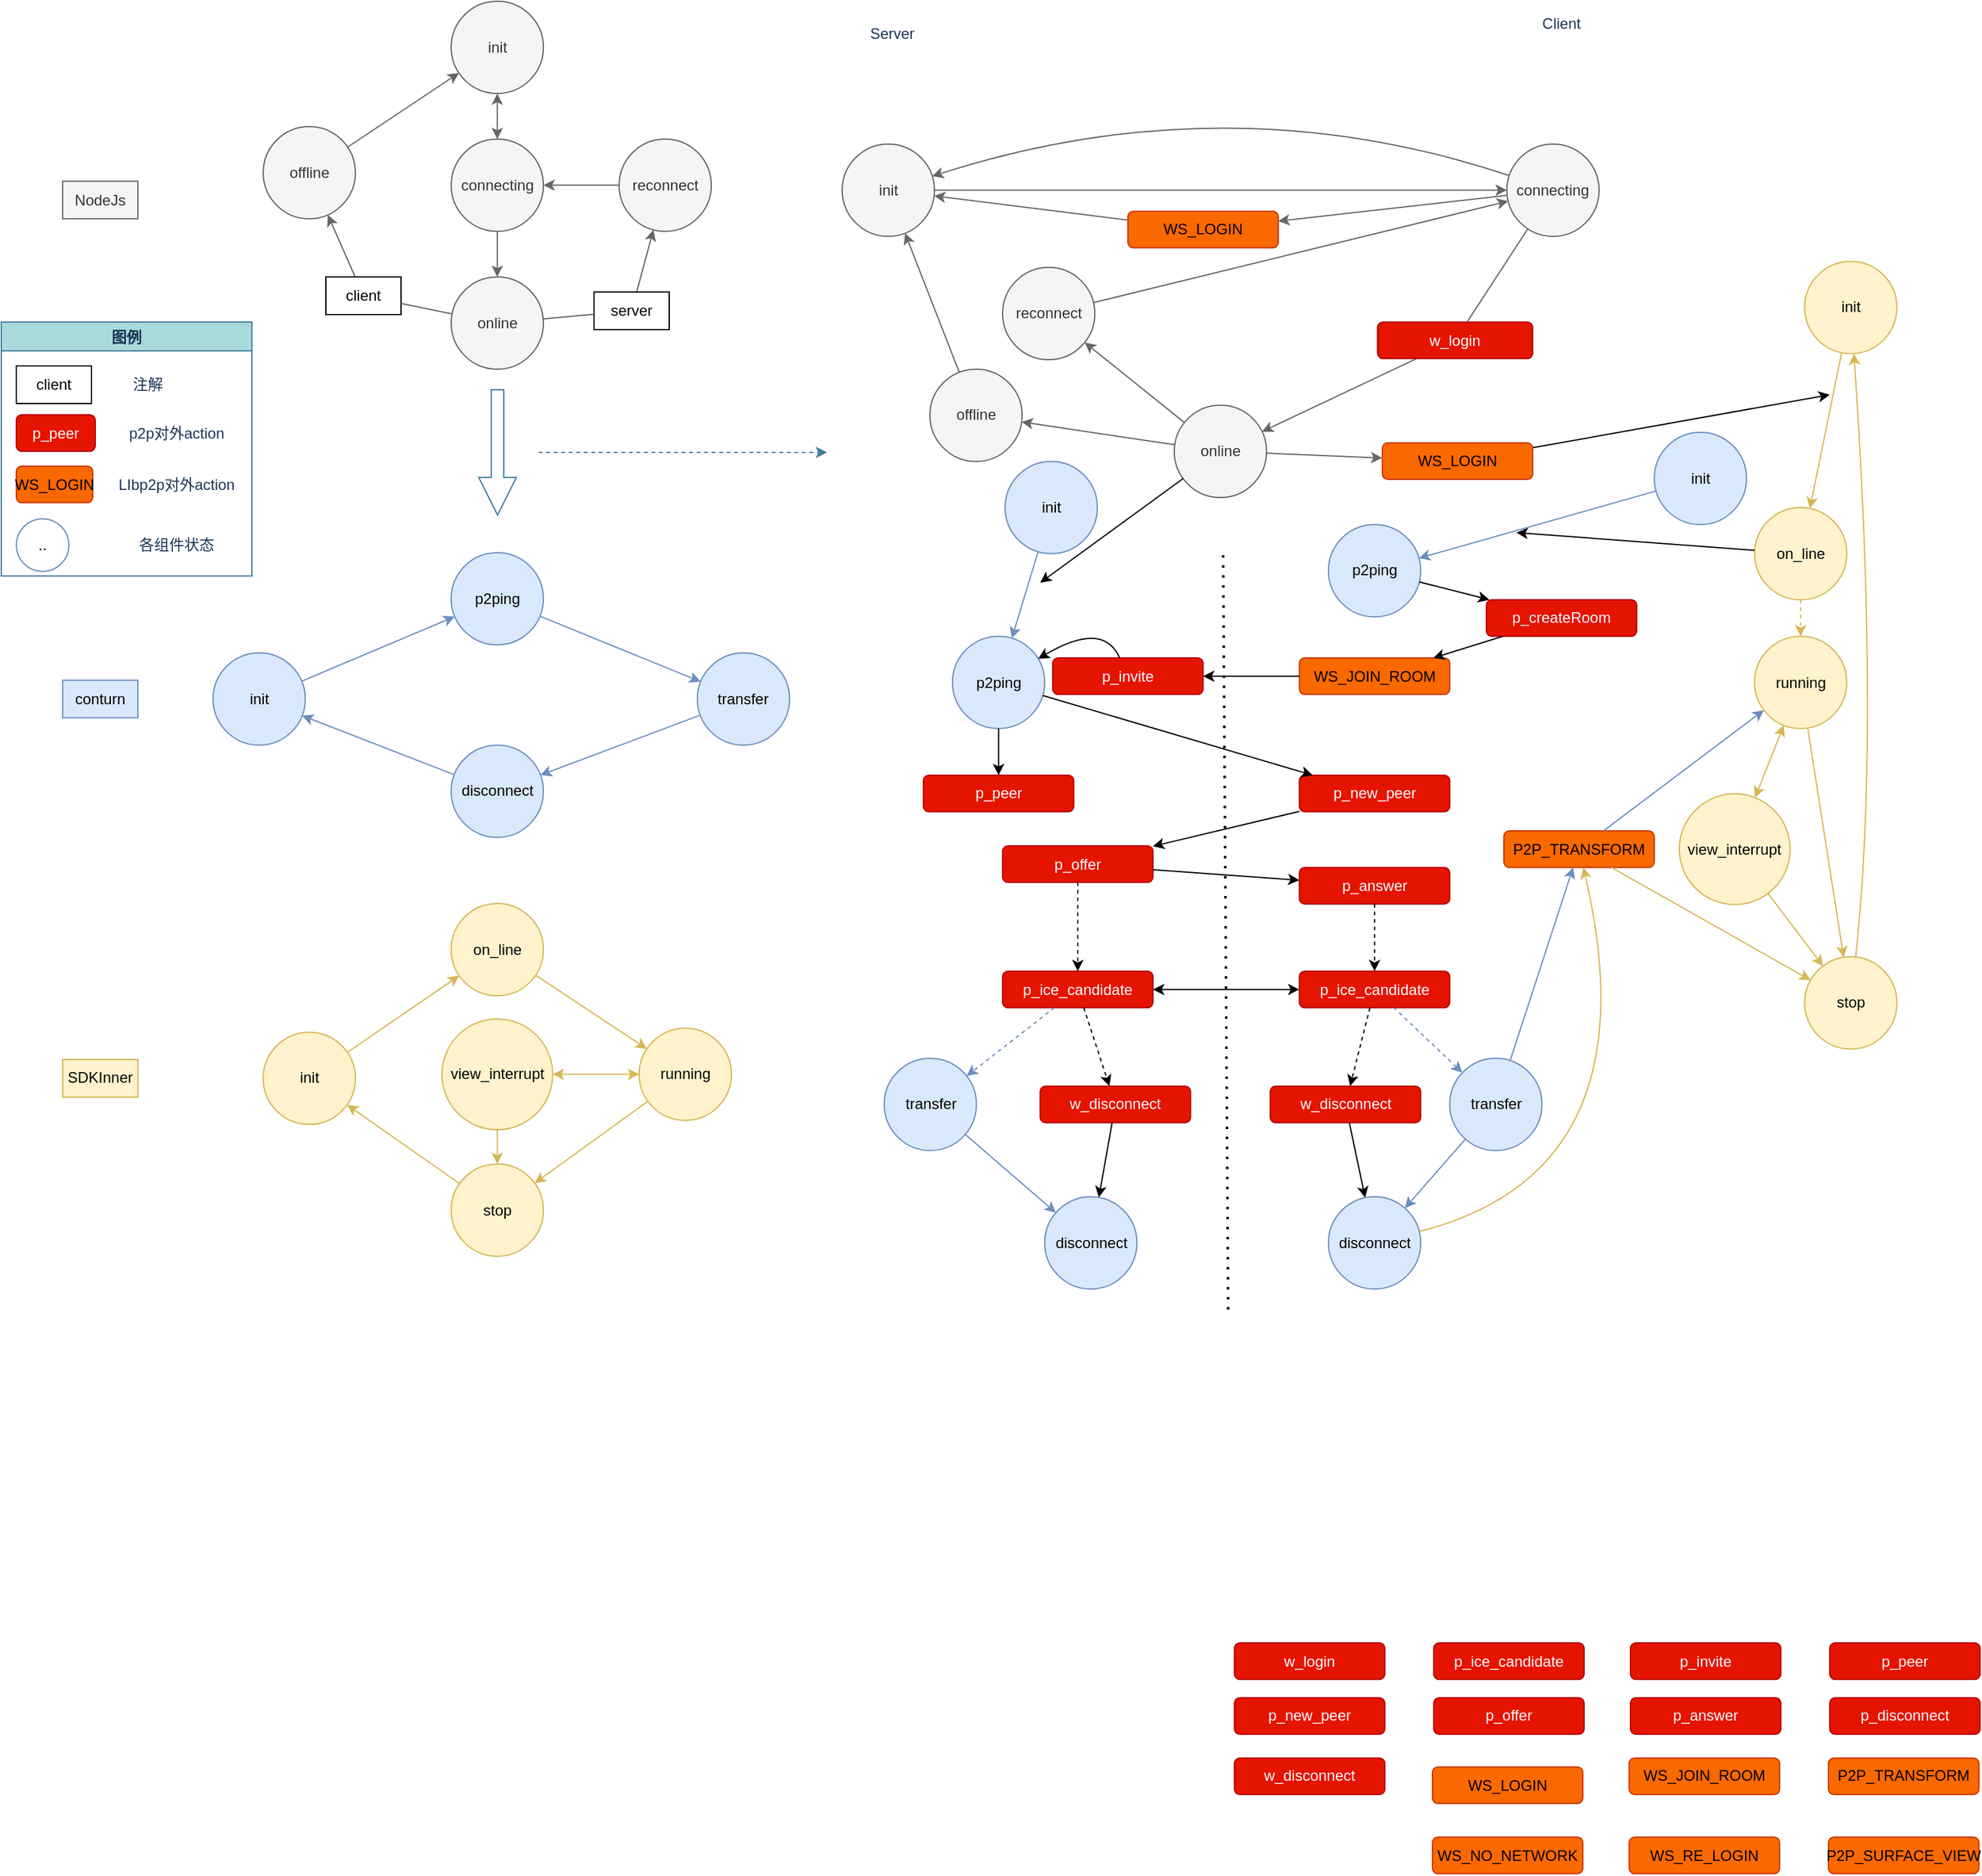 <mxfile version="15.6.1" type="github">
  <diagram id="WvI7xj2JxLElWfbSfk-D" name="第 1 页">
    <mxGraphModel dx="1837" dy="1490" grid="0" gridSize="10" guides="1" tooltips="1" connect="1" arrows="1" fold="1" page="0" pageScale="1" pageWidth="850" pageHeight="1100" background="#FFFFFF" math="1" shadow="0">
      <root>
        <mxCell id="0" />
        <mxCell id="1" parent="0" />
        <mxCell id="RrEIbxPZKFdUbsYzOAZt-2" value="init" style="ellipse;whiteSpace=wrap;html=1;aspect=fixed;fillColor=#dae8fc;strokeColor=#6c8ebf;" vertex="1" parent="1">
          <mxGeometry x="170" y="170" width="73.6" height="73.6" as="geometry" />
        </mxCell>
        <mxCell id="RrEIbxPZKFdUbsYzOAZt-3" value="p2ping" style="ellipse;whiteSpace=wrap;html=1;aspect=fixed;fillColor=#dae8fc;strokeColor=#6c8ebf;" vertex="1" parent="1">
          <mxGeometry x="360.0" y="90" width="73.6" height="73.6" as="geometry" />
        </mxCell>
        <mxCell id="RrEIbxPZKFdUbsYzOAZt-4" value="transfer" style="ellipse;whiteSpace=wrap;html=1;aspect=fixed;fillColor=#dae8fc;strokeColor=#6c8ebf;" vertex="1" parent="1">
          <mxGeometry x="556.4" y="170" width="73.6" height="73.6" as="geometry" />
        </mxCell>
        <mxCell id="RrEIbxPZKFdUbsYzOAZt-5" value="disconnect" style="ellipse;whiteSpace=wrap;html=1;aspect=fixed;fillColor=#dae8fc;strokeColor=#6c8ebf;" vertex="1" parent="1">
          <mxGeometry x="360" y="243.6" width="73.6" height="73.6" as="geometry" />
        </mxCell>
        <mxCell id="RrEIbxPZKFdUbsYzOAZt-15" value="" style="curved=1;endArrow=classic;html=1;rounded=0;strokeColor=#6c8ebf;fontColor=#1D3557;labelBackgroundColor=#F1FAEE;fillColor=#dae8fc;" edge="1" parent="1" source="RrEIbxPZKFdUbsYzOAZt-3" target="RrEIbxPZKFdUbsYzOAZt-4">
          <mxGeometry width="50" height="50" relative="1" as="geometry">
            <mxPoint x="453.2" y="346.8" as="sourcePoint" />
            <mxPoint x="603.2" y="253.6" as="targetPoint" />
            <Array as="points" />
          </mxGeometry>
        </mxCell>
        <mxCell id="RrEIbxPZKFdUbsYzOAZt-16" value="" style="curved=1;endArrow=classic;html=1;rounded=0;strokeColor=#6c8ebf;fontColor=#1D3557;labelBackgroundColor=#F1FAEE;fillColor=#dae8fc;" edge="1" parent="1" source="RrEIbxPZKFdUbsYzOAZt-2" target="RrEIbxPZKFdUbsYzOAZt-3">
          <mxGeometry width="50" height="50" relative="1" as="geometry">
            <mxPoint x="463.2" y="356.8" as="sourcePoint" />
            <mxPoint x="613.2" y="263.6" as="targetPoint" />
            <Array as="points" />
          </mxGeometry>
        </mxCell>
        <mxCell id="RrEIbxPZKFdUbsYzOAZt-17" value="" style="curved=1;endArrow=classic;html=1;rounded=0;strokeColor=#6c8ebf;fontColor=#1D3557;labelBackgroundColor=#F1FAEE;fillColor=#dae8fc;" edge="1" parent="1" source="RrEIbxPZKFdUbsYzOAZt-5" target="RrEIbxPZKFdUbsYzOAZt-2">
          <mxGeometry width="50" height="50" relative="1" as="geometry">
            <mxPoint x="473.2" y="366.8" as="sourcePoint" />
            <mxPoint x="623.2" y="273.6" as="targetPoint" />
            <Array as="points" />
          </mxGeometry>
        </mxCell>
        <mxCell id="RrEIbxPZKFdUbsYzOAZt-18" value="" style="curved=1;endArrow=classic;html=1;rounded=0;strokeColor=#6c8ebf;fontColor=#1D3557;labelBackgroundColor=#F1FAEE;fillColor=#dae8fc;" edge="1" parent="1" source="RrEIbxPZKFdUbsYzOAZt-4" target="RrEIbxPZKFdUbsYzOAZt-5">
          <mxGeometry width="50" height="50" relative="1" as="geometry">
            <mxPoint x="483.2" y="376.8" as="sourcePoint" />
            <mxPoint x="633.2" y="283.6" as="targetPoint" />
            <Array as="points" />
          </mxGeometry>
        </mxCell>
        <mxCell id="RrEIbxPZKFdUbsYzOAZt-19" value="conturn" style="text;html=1;strokeColor=#6c8ebf;fillColor=#dae8fc;align=center;verticalAlign=middle;whiteSpace=wrap;rounded=0;" vertex="1" parent="1">
          <mxGeometry x="50" y="191.8" width="60" height="30" as="geometry" />
        </mxCell>
        <mxCell id="RrEIbxPZKFdUbsYzOAZt-20" value="init" style="ellipse;whiteSpace=wrap;html=1;aspect=fixed;fillColor=#f5f5f5;strokeColor=#666666;fontColor=#333333;" vertex="1" parent="1">
          <mxGeometry x="360" y="-350" width="73.6" height="73.6" as="geometry" />
        </mxCell>
        <mxCell id="RrEIbxPZKFdUbsYzOAZt-21" value="connecting" style="ellipse;whiteSpace=wrap;html=1;aspect=fixed;fillColor=#f5f5f5;strokeColor=#666666;fontColor=#333333;" vertex="1" parent="1">
          <mxGeometry x="360.0" y="-240.0" width="73.6" height="73.6" as="geometry" />
        </mxCell>
        <mxCell id="RrEIbxPZKFdUbsYzOAZt-22" value="online" style="ellipse;whiteSpace=wrap;html=1;aspect=fixed;fillColor=#f5f5f5;strokeColor=#666666;fontColor=#333333;" vertex="1" parent="1">
          <mxGeometry x="360" y="-130" width="73.6" height="73.6" as="geometry" />
        </mxCell>
        <mxCell id="RrEIbxPZKFdUbsYzOAZt-23" value="offline" style="ellipse;whiteSpace=wrap;html=1;aspect=fixed;fillColor=#f5f5f5;strokeColor=#666666;fontColor=#333333;" vertex="1" parent="1">
          <mxGeometry x="210" y="-250.0" width="73.6" height="73.6" as="geometry" />
        </mxCell>
        <mxCell id="RrEIbxPZKFdUbsYzOAZt-24" value="" style="curved=1;endArrow=classic;html=1;rounded=0;strokeColor=#666666;fontColor=#1D3557;labelBackgroundColor=#F1FAEE;fillColor=#f5f5f5;" edge="1" parent="1" source="RrEIbxPZKFdUbsYzOAZt-21" target="RrEIbxPZKFdUbsYzOAZt-22">
          <mxGeometry width="50" height="50" relative="1" as="geometry">
            <mxPoint x="443.2" y="-13.2" as="sourcePoint" />
            <mxPoint x="593.2" y="-106.4" as="targetPoint" />
            <Array as="points" />
          </mxGeometry>
        </mxCell>
        <mxCell id="RrEIbxPZKFdUbsYzOAZt-25" value="" style="curved=1;endArrow=classic;html=1;rounded=0;strokeColor=#666666;fontColor=#1D3557;labelBackgroundColor=#F1FAEE;fillColor=#f5f5f5;startArrow=classic;startFill=1;" edge="1" parent="1" source="RrEIbxPZKFdUbsYzOAZt-20" target="RrEIbxPZKFdUbsYzOAZt-21">
          <mxGeometry width="50" height="50" relative="1" as="geometry">
            <mxPoint x="453.2" y="-3.2" as="sourcePoint" />
            <mxPoint x="603.2" y="-96.4" as="targetPoint" />
            <Array as="points" />
          </mxGeometry>
        </mxCell>
        <mxCell id="RrEIbxPZKFdUbsYzOAZt-26" value="" style="curved=1;endArrow=classic;html=1;rounded=0;strokeColor=#666666;fontColor=#1D3557;labelBackgroundColor=#F1FAEE;fillColor=#f5f5f5;" edge="1" parent="1" source="RrEIbxPZKFdUbsYzOAZt-23" target="RrEIbxPZKFdUbsYzOAZt-20">
          <mxGeometry width="50" height="50" relative="1" as="geometry">
            <mxPoint x="463.2" y="6.8" as="sourcePoint" />
            <mxPoint x="613.2" y="-86.4" as="targetPoint" />
            <Array as="points" />
          </mxGeometry>
        </mxCell>
        <mxCell id="RrEIbxPZKFdUbsYzOAZt-27" value="" style="curved=1;endArrow=classic;html=1;rounded=0;startArrow=none;strokeColor=#666666;fontColor=#1D3557;labelBackgroundColor=#F1FAEE;fillColor=#f5f5f5;" edge="1" parent="1" source="RrEIbxPZKFdUbsYzOAZt-38" target="RrEIbxPZKFdUbsYzOAZt-23">
          <mxGeometry width="50" height="50" relative="1" as="geometry">
            <mxPoint x="473.2" y="16.8" as="sourcePoint" />
            <mxPoint x="623.2" y="-76.4" as="targetPoint" />
            <Array as="points" />
          </mxGeometry>
        </mxCell>
        <mxCell id="RrEIbxPZKFdUbsYzOAZt-28" value="NodeJs" style="text;html=1;strokeColor=#666666;fillColor=#f5f5f5;align=center;verticalAlign=middle;whiteSpace=wrap;rounded=0;fontColor=#333333;" vertex="1" parent="1">
          <mxGeometry x="50" y="-206.4" width="60" height="30" as="geometry" />
        </mxCell>
        <mxCell id="RrEIbxPZKFdUbsYzOAZt-30" value="reconnect" style="ellipse;whiteSpace=wrap;html=1;aspect=fixed;fillColor=#f5f5f5;strokeColor=#666666;fontColor=#333333;" vertex="1" parent="1">
          <mxGeometry x="494.0" y="-240" width="73.6" height="73.6" as="geometry" />
        </mxCell>
        <mxCell id="RrEIbxPZKFdUbsYzOAZt-31" value="" style="curved=1;endArrow=classic;html=1;rounded=0;startArrow=none;strokeColor=#666666;fontColor=#1D3557;labelBackgroundColor=#F1FAEE;fillColor=#f5f5f5;" edge="1" parent="1" target="RrEIbxPZKFdUbsYzOAZt-30" source="RrEIbxPZKFdUbsYzOAZt-36">
          <mxGeometry width="50" height="50" relative="1" as="geometry">
            <mxPoint x="540.002" y="-352.797" as="sourcePoint" />
            <mxPoint x="702.95" y="-240.43" as="targetPoint" />
            <Array as="points" />
          </mxGeometry>
        </mxCell>
        <mxCell id="RrEIbxPZKFdUbsYzOAZt-32" value="" style="curved=1;endArrow=classic;html=1;rounded=0;strokeColor=#666666;fontColor=#1D3557;labelBackgroundColor=#F1FAEE;fillColor=#f5f5f5;" edge="1" parent="1" source="RrEIbxPZKFdUbsYzOAZt-30" target="RrEIbxPZKFdUbsYzOAZt-21">
          <mxGeometry width="50" height="50" relative="1" as="geometry">
            <mxPoint x="582.95" y="-117.23" as="sourcePoint" />
            <mxPoint x="540.407" y="-227.072" as="targetPoint" />
            <Array as="points" />
          </mxGeometry>
        </mxCell>
        <mxCell id="RrEIbxPZKFdUbsYzOAZt-36" value="server" style="text;html=1;align=center;verticalAlign=middle;whiteSpace=wrap;rounded=0;strokeColor=default;" vertex="1" parent="1">
          <mxGeometry x="474" y="-118" width="60" height="30" as="geometry" />
        </mxCell>
        <mxCell id="RrEIbxPZKFdUbsYzOAZt-37" value="" style="curved=1;endArrow=none;html=1;rounded=0;strokeColor=#666666;fontColor=#1D3557;labelBackgroundColor=#F1FAEE;fillColor=#f5f5f5;" edge="1" parent="1" source="RrEIbxPZKFdUbsYzOAZt-22" target="RrEIbxPZKFdUbsYzOAZt-36">
          <mxGeometry width="50" height="50" relative="1" as="geometry">
            <mxPoint x="573.894" y="-188.804" as="sourcePoint" />
            <mxPoint x="555.867" y="-257.535" as="targetPoint" />
            <Array as="points" />
          </mxGeometry>
        </mxCell>
        <mxCell id="RrEIbxPZKFdUbsYzOAZt-38" value="client" style="text;html=1;align=center;verticalAlign=middle;whiteSpace=wrap;rounded=0;strokeColor=default;" vertex="1" parent="1">
          <mxGeometry x="260" y="-130" width="60" height="30" as="geometry" />
        </mxCell>
        <mxCell id="RrEIbxPZKFdUbsYzOAZt-39" value="" style="curved=1;endArrow=none;html=1;rounded=0;strokeColor=#666666;fontColor=#1D3557;labelBackgroundColor=#F1FAEE;fillColor=#f5f5f5;" edge="1" parent="1" source="RrEIbxPZKFdUbsYzOAZt-22" target="RrEIbxPZKFdUbsYzOAZt-38">
          <mxGeometry width="50" height="50" relative="1" as="geometry">
            <mxPoint x="548.977" y="-139.67" as="sourcePoint" />
            <mxPoint x="430.657" y="-93.042" as="targetPoint" />
            <Array as="points" />
          </mxGeometry>
        </mxCell>
        <mxCell id="RrEIbxPZKFdUbsYzOAZt-41" value="" style="shape=arrow;endArrow=classic;html=1;rounded=0;strokeColor=#457B9D;fontColor=#1D3557;labelBackgroundColor=#F1FAEE;" edge="1" parent="1">
          <mxGeometry width="50" height="50" relative="1" as="geometry">
            <mxPoint x="397" y="-40" as="sourcePoint" />
            <mxPoint x="397" y="60" as="targetPoint" />
          </mxGeometry>
        </mxCell>
        <mxCell id="RrEIbxPZKFdUbsYzOAZt-44" value="" style="curved=1;endArrow=classic;html=1;rounded=0;dashed=1;strokeColor=#457B9D;fontColor=#1D3557;labelBackgroundColor=#F1FAEE;" edge="1" parent="1">
          <mxGeometry width="50" height="50" relative="1" as="geometry">
            <mxPoint x="430" y="10" as="sourcePoint" />
            <mxPoint x="660" y="10" as="targetPoint" />
          </mxGeometry>
        </mxCell>
        <mxCell id="RrEIbxPZKFdUbsYzOAZt-75" value="Server" style="text;html=1;strokeColor=none;fillColor=none;align=center;verticalAlign=middle;whiteSpace=wrap;rounded=0;sketch=0;fontColor=#1D3557;" vertex="1" parent="1">
          <mxGeometry x="682" y="-339" width="60" height="30" as="geometry" />
        </mxCell>
        <mxCell id="RrEIbxPZKFdUbsYzOAZt-76" value="Client" style="text;html=1;strokeColor=none;fillColor=none;align=center;verticalAlign=middle;whiteSpace=wrap;rounded=0;sketch=0;fontColor=#1D3557;" vertex="1" parent="1">
          <mxGeometry x="1216" y="-347" width="60" height="30" as="geometry" />
        </mxCell>
        <mxCell id="RrEIbxPZKFdUbsYzOAZt-55" value="w_login" style="rounded=1;whiteSpace=wrap;html=1;sketch=0;strokeColor=#B20000;fillColor=#e51400;fontColor=#ffffff;" vertex="1" parent="1">
          <mxGeometry x="985" y="960" width="120" height="29.157" as="geometry" />
        </mxCell>
        <mxCell id="RrEIbxPZKFdUbsYzOAZt-56" value="p_ice_candidate" style="rounded=1;whiteSpace=wrap;html=1;sketch=0;strokeColor=#B20000;fillColor=#e51400;fontColor=#ffffff;" vertex="1" parent="1">
          <mxGeometry x="1144" y="960" width="120" height="29.157" as="geometry" />
        </mxCell>
        <mxCell id="RrEIbxPZKFdUbsYzOAZt-57" value="p_new_peer" style="rounded=1;whiteSpace=wrap;html=1;sketch=0;strokeColor=#B20000;fillColor=#e51400;fontColor=#ffffff;" vertex="1" parent="1">
          <mxGeometry x="985" y="1003.735" width="120" height="29.157" as="geometry" />
        </mxCell>
        <mxCell id="RrEIbxPZKFdUbsYzOAZt-58" value="p_offer" style="rounded=1;whiteSpace=wrap;html=1;sketch=0;strokeColor=#B20000;fillColor=#e51400;fontColor=#ffffff;" vertex="1" parent="1">
          <mxGeometry x="1144" y="1003.735" width="120" height="29.157" as="geometry" />
        </mxCell>
        <mxCell id="RrEIbxPZKFdUbsYzOAZt-59" value="p_invite" style="rounded=1;whiteSpace=wrap;html=1;sketch=0;strokeColor=#B20000;fillColor=#e51400;fontColor=#ffffff;" vertex="1" parent="1">
          <mxGeometry x="1301" y="960" width="120" height="29.157" as="geometry" />
        </mxCell>
        <mxCell id="RrEIbxPZKFdUbsYzOAZt-60" value="p_peer" style="rounded=1;whiteSpace=wrap;html=1;sketch=0;strokeColor=#B20000;fillColor=#e51400;fontColor=#ffffff;" vertex="1" parent="1">
          <mxGeometry x="1460" y="960" width="120" height="29.157" as="geometry" />
        </mxCell>
        <mxCell id="RrEIbxPZKFdUbsYzOAZt-61" value="p_answer" style="rounded=1;whiteSpace=wrap;html=1;sketch=0;strokeColor=#B20000;fillColor=#e51400;fontColor=#ffffff;" vertex="1" parent="1">
          <mxGeometry x="1301" y="1003.735" width="120" height="29.157" as="geometry" />
        </mxCell>
        <mxCell id="RrEIbxPZKFdUbsYzOAZt-62" value="p_disconnect" style="rounded=1;whiteSpace=wrap;html=1;sketch=0;strokeColor=#B20000;fillColor=#e51400;fontColor=#ffffff;" vertex="1" parent="1">
          <mxGeometry x="1460" y="1003.735" width="120" height="29.157" as="geometry" />
        </mxCell>
        <mxCell id="RrEIbxPZKFdUbsYzOAZt-63" value="w_disconnect" style="rounded=1;whiteSpace=wrap;html=1;sketch=0;strokeColor=#B20000;fillColor=#e51400;fontColor=#ffffff;" vertex="1" parent="1">
          <mxGeometry x="985" y="1051.843" width="120" height="29.157" as="geometry" />
        </mxCell>
        <mxCell id="RrEIbxPZKFdUbsYzOAZt-95" value="init" style="ellipse;whiteSpace=wrap;html=1;aspect=fixed;fillColor=#f5f5f5;strokeColor=#666666;fontColor=#333333;" vertex="1" parent="1">
          <mxGeometry x="672" y="-236" width="73.6" height="73.6" as="geometry" />
        </mxCell>
        <mxCell id="RrEIbxPZKFdUbsYzOAZt-98" value="connecting" style="ellipse;whiteSpace=wrap;html=1;aspect=fixed;fillColor=#f5f5f5;strokeColor=#666666;fontColor=#333333;" vertex="1" parent="1">
          <mxGeometry x="1202.4" y="-236.0" width="73.6" height="73.6" as="geometry" />
        </mxCell>
        <mxCell id="RrEIbxPZKFdUbsYzOAZt-99" value="" style="curved=1;endArrow=classic;html=1;rounded=0;strokeColor=#666666;fontColor=#1D3557;labelBackgroundColor=#F1FAEE;fillColor=#f5f5f5;" edge="1" parent="1" target="RrEIbxPZKFdUbsYzOAZt-98" source="RrEIbxPZKFdUbsYzOAZt-95">
          <mxGeometry width="50" height="50" relative="1" as="geometry">
            <mxPoint x="894.19" y="-269.0" as="sourcePoint" />
            <mxPoint x="1100.59" y="-89.0" as="targetPoint" />
            <Array as="points" />
          </mxGeometry>
        </mxCell>
        <mxCell id="RrEIbxPZKFdUbsYzOAZt-100" value="" style="curved=1;endArrow=classic;html=1;rounded=0;strokeColor=#666666;fontColor=#1D3557;labelBackgroundColor=#F1FAEE;fillColor=#f5f5f5;" edge="1" parent="1" source="RrEIbxPZKFdUbsYzOAZt-98" target="RrEIbxPZKFdUbsYzOAZt-95">
          <mxGeometry width="50" height="50" relative="1" as="geometry">
            <mxPoint x="755.598" y="-188.787" as="sourcePoint" />
            <mxPoint x="785" y="-281" as="targetPoint" />
            <Array as="points">
              <mxPoint x="980" y="-286" />
            </Array>
          </mxGeometry>
        </mxCell>
        <mxCell id="RrEIbxPZKFdUbsYzOAZt-111" value="WS_JOIN_ROOM" style="rounded=1;whiteSpace=wrap;html=1;sketch=0;strokeColor=#C73500;fillColor=#fa6800;fontColor=#000000;" vertex="1" parent="1">
          <mxGeometry x="1300" y="1051.845" width="120" height="29.157" as="geometry" />
        </mxCell>
        <mxCell id="RrEIbxPZKFdUbsYzOAZt-112" value="P2P_TRANSFORM" style="rounded=1;whiteSpace=wrap;html=1;sketch=0;strokeColor=#C73500;fillColor=#fa6800;fontColor=#000000;" vertex="1" parent="1">
          <mxGeometry x="1459" y="1051.845" width="120" height="29.157" as="geometry" />
        </mxCell>
        <mxCell id="RrEIbxPZKFdUbsYzOAZt-113" value="WS_NO_NETWORK" style="rounded=1;whiteSpace=wrap;html=1;sketch=0;strokeColor=#C73500;fillColor=#fa6800;fontColor=#000000;" vertex="1" parent="1">
          <mxGeometry x="1143" y="1115.005" width="120" height="29.157" as="geometry" />
        </mxCell>
        <mxCell id="RrEIbxPZKFdUbsYzOAZt-114" value="WS_RE_LOGIN" style="rounded=1;whiteSpace=wrap;html=1;sketch=0;strokeColor=#C73500;fillColor=#fa6800;fontColor=#000000;" vertex="1" parent="1">
          <mxGeometry x="1300" y="1115.005" width="120" height="29.157" as="geometry" />
        </mxCell>
        <mxCell id="RrEIbxPZKFdUbsYzOAZt-115" value="P2P_SURFACE_VIEW" style="rounded=1;whiteSpace=wrap;html=1;sketch=0;strokeColor=#C73500;fillColor=#fa6800;fontColor=#000000;" vertex="1" parent="1">
          <mxGeometry x="1459" y="1115.005" width="120" height="29.157" as="geometry" />
        </mxCell>
        <mxCell id="RrEIbxPZKFdUbsYzOAZt-116" value="WS_LOGIN" style="rounded=1;whiteSpace=wrap;html=1;sketch=0;strokeColor=#C73500;fillColor=#fa6800;fontColor=#000000;" vertex="1" parent="1">
          <mxGeometry x="1143" y="1059.005" width="120" height="29.157" as="geometry" />
        </mxCell>
        <mxCell id="RrEIbxPZKFdUbsYzOAZt-103" value="online" style="ellipse;whiteSpace=wrap;html=1;aspect=fixed;fillColor=#f5f5f5;strokeColor=#666666;fontColor=#333333;" vertex="1" parent="1">
          <mxGeometry x="937" y="-27.6" width="73.6" height="73.6" as="geometry" />
        </mxCell>
        <mxCell id="RrEIbxPZKFdUbsYzOAZt-122" value="" style="endArrow=none;dashed=1;html=1;dashPattern=1 3;strokeWidth=2;rounded=1;sketch=0;fontColor=#1D3557;fillColor=#A8DADC;curved=0;" edge="1" parent="1">
          <mxGeometry width="50" height="50" relative="1" as="geometry">
            <mxPoint x="980" y="694" as="sourcePoint" />
            <mxPoint x="976" y="91" as="targetPoint" />
          </mxGeometry>
        </mxCell>
        <mxCell id="RrEIbxPZKFdUbsYzOAZt-132" value="SDKInner" style="text;html=1;strokeColor=#d6b656;fillColor=#fff2cc;align=center;verticalAlign=middle;whiteSpace=wrap;rounded=0;" vertex="1" parent="1">
          <mxGeometry x="50" y="494.49" width="60" height="30" as="geometry" />
        </mxCell>
        <mxCell id="RrEIbxPZKFdUbsYzOAZt-124" value="init" style="ellipse;whiteSpace=wrap;html=1;aspect=fixed;fillColor=#fff2cc;strokeColor=#d6b656;" vertex="1" parent="1">
          <mxGeometry x="210" y="472.69" width="73.6" height="73.6" as="geometry" />
        </mxCell>
        <mxCell id="RrEIbxPZKFdUbsYzOAZt-125" value="on_line" style="ellipse;whiteSpace=wrap;html=1;aspect=fixed;fillColor=#fff2cc;strokeColor=#d6b656;" vertex="1" parent="1">
          <mxGeometry x="360.0" y="370" width="73.6" height="73.6" as="geometry" />
        </mxCell>
        <mxCell id="RrEIbxPZKFdUbsYzOAZt-126" value="running" style="ellipse;whiteSpace=wrap;html=1;aspect=fixed;fillColor=#fff2cc;strokeColor=#d6b656;" vertex="1" parent="1">
          <mxGeometry x="510" y="469.49" width="73.6" height="73.6" as="geometry" />
        </mxCell>
        <mxCell id="RrEIbxPZKFdUbsYzOAZt-127" value="stop" style="ellipse;whiteSpace=wrap;html=1;aspect=fixed;fillColor=#fff2cc;strokeColor=#d6b656;" vertex="1" parent="1">
          <mxGeometry x="360" y="577.87" width="73.6" height="73.6" as="geometry" />
        </mxCell>
        <mxCell id="RrEIbxPZKFdUbsYzOAZt-128" value="" style="curved=1;endArrow=classic;html=1;rounded=0;strokeColor=#d6b656;fontColor=#1D3557;labelBackgroundColor=#F1FAEE;fillColor=#fff2cc;" edge="1" parent="1" source="RrEIbxPZKFdUbsYzOAZt-125" target="RrEIbxPZKFdUbsYzOAZt-126">
          <mxGeometry x="170" y="370" width="50" height="50" as="geometry">
            <mxPoint x="453.2" y="649.49" as="sourcePoint" />
            <mxPoint x="603.2" y="556.29" as="targetPoint" />
            <Array as="points" />
          </mxGeometry>
        </mxCell>
        <mxCell id="RrEIbxPZKFdUbsYzOAZt-129" value="" style="curved=1;endArrow=classic;html=1;rounded=0;strokeColor=#d6b656;fontColor=#1D3557;labelBackgroundColor=#F1FAEE;fillColor=#fff2cc;" edge="1" parent="1" source="RrEIbxPZKFdUbsYzOAZt-124" target="RrEIbxPZKFdUbsYzOAZt-125">
          <mxGeometry x="170" y="370" width="50" height="50" as="geometry">
            <mxPoint x="463.2" y="659.49" as="sourcePoint" />
            <mxPoint x="613.2" y="566.29" as="targetPoint" />
            <Array as="points" />
          </mxGeometry>
        </mxCell>
        <mxCell id="RrEIbxPZKFdUbsYzOAZt-130" value="" style="curved=1;endArrow=classic;html=1;rounded=0;strokeColor=#d6b656;fontColor=#1D3557;labelBackgroundColor=#F1FAEE;fillColor=#fff2cc;" edge="1" parent="1" source="RrEIbxPZKFdUbsYzOAZt-127" target="RrEIbxPZKFdUbsYzOAZt-124">
          <mxGeometry x="170" y="370" width="50" height="50" as="geometry">
            <mxPoint x="473.2" y="669.49" as="sourcePoint" />
            <mxPoint x="623.2" y="576.29" as="targetPoint" />
            <Array as="points" />
          </mxGeometry>
        </mxCell>
        <mxCell id="RrEIbxPZKFdUbsYzOAZt-131" value="" style="curved=1;endArrow=classic;html=1;rounded=0;strokeColor=#d6b656;fontColor=#1D3557;labelBackgroundColor=#F1FAEE;fillColor=#fff2cc;" edge="1" parent="1" source="RrEIbxPZKFdUbsYzOAZt-126" target="RrEIbxPZKFdUbsYzOAZt-127">
          <mxGeometry x="170" y="370" width="50" height="50" as="geometry">
            <mxPoint x="483.2" y="679.49" as="sourcePoint" />
            <mxPoint x="633.2" y="586.29" as="targetPoint" />
            <Array as="points" />
          </mxGeometry>
        </mxCell>
        <mxCell id="RrEIbxPZKFdUbsYzOAZt-133" value="view_interrupt" style="ellipse;whiteSpace=wrap;html=1;aspect=fixed;fillColor=#fff2cc;strokeColor=#d6b656;" vertex="1" parent="1">
          <mxGeometry x="352.61" y="462.1" width="88.38" height="88.38" as="geometry" />
        </mxCell>
        <mxCell id="RrEIbxPZKFdUbsYzOAZt-134" value="" style="curved=1;endArrow=classic;html=1;rounded=0;strokeColor=#d6b656;fontColor=#1D3557;labelBackgroundColor=#F1FAEE;fillColor=#fff2cc;" edge="1" parent="1" source="RrEIbxPZKFdUbsYzOAZt-133" target="RrEIbxPZKFdUbsYzOAZt-127">
          <mxGeometry x="170" y="370" width="50" height="50" as="geometry">
            <mxPoint x="474.4" y="578.39" as="sourcePoint" />
            <mxPoint x="234.416" y="444.011" as="targetPoint" />
            <Array as="points" />
          </mxGeometry>
        </mxCell>
        <mxCell id="RrEIbxPZKFdUbsYzOAZt-135" value="" style="curved=1;endArrow=classic;html=1;rounded=0;strokeColor=#d6b656;fontColor=#1D3557;labelBackgroundColor=#F1FAEE;fillColor=#fff2cc;startArrow=classic;startFill=1;" edge="1" parent="1" target="RrEIbxPZKFdUbsYzOAZt-133" source="RrEIbxPZKFdUbsYzOAZt-126">
          <mxGeometry x="170" y="370" width="50" height="50" as="geometry">
            <mxPoint x="567.596" y="443.604" as="sourcePoint" />
            <mxPoint x="634.4" y="495.19" as="targetPoint" />
            <Array as="points" />
          </mxGeometry>
        </mxCell>
        <mxCell id="RrEIbxPZKFdUbsYzOAZt-137" value="WS_LOGIN" style="rounded=1;whiteSpace=wrap;html=1;sketch=0;strokeColor=#C73500;fillColor=#fa6800;fontColor=#000000;" vertex="1" parent="1">
          <mxGeometry x="900" y="-182.395" width="120" height="29.157" as="geometry" />
        </mxCell>
        <mxCell id="RrEIbxPZKFdUbsYzOAZt-140" value="" style="curved=1;endArrow=classic;html=1;rounded=0;strokeColor=#666666;fontColor=#1D3557;labelBackgroundColor=#F1FAEE;fillColor=#f5f5f5;startArrow=none;" edge="1" parent="1" source="RrEIbxPZKFdUbsYzOAZt-80" target="RrEIbxPZKFdUbsYzOAZt-103">
          <mxGeometry width="50" height="50" relative="1" as="geometry">
            <mxPoint x="762.6" y="-140.8" as="sourcePoint" />
            <mxPoint x="1219.4" y="-140.8" as="targetPoint" />
            <Array as="points" />
          </mxGeometry>
        </mxCell>
        <mxCell id="RrEIbxPZKFdUbsYzOAZt-80" value="w_login" style="rounded=1;whiteSpace=wrap;html=1;sketch=0;strokeColor=#B20000;fillColor=#e51400;fontColor=#ffffff;" vertex="1" parent="1">
          <mxGeometry x="1099.2" y="-94" width="123.8" height="29.16" as="geometry" />
        </mxCell>
        <mxCell id="RrEIbxPZKFdUbsYzOAZt-141" value="" style="curved=1;endArrow=none;html=1;rounded=0;strokeColor=#666666;fontColor=#1D3557;labelBackgroundColor=#F1FAEE;fillColor=#f5f5f5;" edge="1" parent="1" source="RrEIbxPZKFdUbsYzOAZt-98" target="RrEIbxPZKFdUbsYzOAZt-80">
          <mxGeometry width="50" height="50" relative="1" as="geometry">
            <mxPoint x="1207.668" y="-180.226" as="sourcePoint" />
            <mxPoint x="1007.745" y="-59.731" as="targetPoint" />
            <Array as="points" />
          </mxGeometry>
        </mxCell>
        <mxCell id="RrEIbxPZKFdUbsYzOAZt-142" value="" style="curved=1;endArrow=classic;html=1;rounded=0;strokeColor=#666666;fontColor=#1D3557;labelBackgroundColor=#F1FAEE;fillColor=#f5f5f5;" edge="1" parent="1" source="RrEIbxPZKFdUbsYzOAZt-98" target="RrEIbxPZKFdUbsYzOAZt-137">
          <mxGeometry width="50" height="50" relative="1" as="geometry">
            <mxPoint x="755.6" y="-189.2" as="sourcePoint" />
            <mxPoint x="1212.4" y="-189.2" as="targetPoint" />
          </mxGeometry>
        </mxCell>
        <mxCell id="RrEIbxPZKFdUbsYzOAZt-149" style="edgeStyle=none;rounded=1;sketch=0;orthogonalLoop=1;jettySize=auto;html=1;fontColor=#1D3557;startArrow=none;startFill=0;strokeColor=#000000;fillColor=#A8DADC;" edge="1" parent="1" source="RrEIbxPZKFdUbsYzOAZt-143">
          <mxGeometry relative="1" as="geometry">
            <mxPoint x="1460" y="-36" as="targetPoint" />
          </mxGeometry>
        </mxCell>
        <mxCell id="RrEIbxPZKFdUbsYzOAZt-143" value="WS_LOGIN" style="rounded=1;whiteSpace=wrap;html=1;sketch=0;strokeColor=#C73500;fillColor=#fa6800;fontColor=#000000;" vertex="1" parent="1">
          <mxGeometry x="1103" y="2.405" width="120" height="29.157" as="geometry" />
        </mxCell>
        <mxCell id="RrEIbxPZKFdUbsYzOAZt-144" value="" style="curved=1;endArrow=classic;html=1;rounded=0;strokeColor=#666666;fontColor=#1D3557;labelBackgroundColor=#F1FAEE;fillColor=#f5f5f5;" edge="1" parent="1" target="RrEIbxPZKFdUbsYzOAZt-143" source="RrEIbxPZKFdUbsYzOAZt-103">
          <mxGeometry width="50" height="50" relative="1" as="geometry">
            <mxPoint x="1577.395" y="-142.3" as="sourcePoint" />
            <mxPoint x="1586.4" y="-140.8" as="targetPoint" />
            <Array as="points" />
          </mxGeometry>
        </mxCell>
        <mxCell id="RrEIbxPZKFdUbsYzOAZt-146" value="init" style="ellipse;whiteSpace=wrap;html=1;aspect=fixed;fillColor=#fff2cc;strokeColor=#d6b656;" vertex="1" parent="1">
          <mxGeometry x="1440" y="-142.4" width="73.6" height="73.6" as="geometry" />
        </mxCell>
        <mxCell id="RrEIbxPZKFdUbsYzOAZt-147" value="on_line" style="ellipse;whiteSpace=wrap;html=1;aspect=fixed;fillColor=#fff2cc;strokeColor=#d6b656;" vertex="1" parent="1">
          <mxGeometry x="1400" y="54.0" width="73.6" height="73.6" as="geometry" />
        </mxCell>
        <mxCell id="RrEIbxPZKFdUbsYzOAZt-148" value="" style="curved=1;endArrow=classic;html=1;rounded=0;strokeColor=#d6b656;fontColor=#1D3557;labelBackgroundColor=#F1FAEE;fillColor=#fff2cc;" edge="1" parent="1" source="RrEIbxPZKFdUbsYzOAZt-146" target="RrEIbxPZKFdUbsYzOAZt-147">
          <mxGeometry x="1190" y="124.0" width="50" height="50" as="geometry">
            <mxPoint x="1483.2" y="413.49" as="sourcePoint" />
            <mxPoint x="1633.2" y="320.29" as="targetPoint" />
            <Array as="points" />
          </mxGeometry>
        </mxCell>
        <mxCell id="RrEIbxPZKFdUbsYzOAZt-150" value="init" style="ellipse;whiteSpace=wrap;html=1;aspect=fixed;fillColor=#dae8fc;strokeColor=#6c8ebf;" vertex="1" parent="1">
          <mxGeometry x="1320" y="-6" width="73.6" height="73.6" as="geometry" />
        </mxCell>
        <mxCell id="RrEIbxPZKFdUbsYzOAZt-151" value="p2ping" style="ellipse;whiteSpace=wrap;html=1;aspect=fixed;fillColor=#dae8fc;strokeColor=#6c8ebf;" vertex="1" parent="1">
          <mxGeometry x="1060" y="67.6" width="73.6" height="73.6" as="geometry" />
        </mxCell>
        <mxCell id="RrEIbxPZKFdUbsYzOAZt-152" value="" style="curved=1;endArrow=classic;html=1;rounded=0;strokeColor=#6c8ebf;fontColor=#1D3557;labelBackgroundColor=#F1FAEE;fillColor=#dae8fc;" edge="1" parent="1" source="RrEIbxPZKFdUbsYzOAZt-150" target="RrEIbxPZKFdUbsYzOAZt-151">
          <mxGeometry width="50" height="50" relative="1" as="geometry">
            <mxPoint x="1693.2" y="320.8" as="sourcePoint" />
            <mxPoint x="1843.2" y="227.6" as="targetPoint" />
            <Array as="points" />
          </mxGeometry>
        </mxCell>
        <mxCell id="RrEIbxPZKFdUbsYzOAZt-153" style="edgeStyle=none;rounded=1;sketch=0;orthogonalLoop=1;jettySize=auto;html=1;fontColor=#1D3557;startArrow=none;startFill=0;strokeColor=#000000;fillColor=#A8DADC;" edge="1" parent="1" source="RrEIbxPZKFdUbsYzOAZt-147">
          <mxGeometry relative="1" as="geometry">
            <mxPoint x="1232.014" y="12.405" as="sourcePoint" />
            <mxPoint x="1210" y="74" as="targetPoint" />
          </mxGeometry>
        </mxCell>
        <mxCell id="RrEIbxPZKFdUbsYzOAZt-154" value="WS_JOIN_ROOM" style="rounded=1;whiteSpace=wrap;html=1;sketch=0;strokeColor=#C73500;fillColor=#fa6800;fontColor=#000000;" vertex="1" parent="1">
          <mxGeometry x="1036.8" y="174.005" width="120" height="29.157" as="geometry" />
        </mxCell>
        <mxCell id="RrEIbxPZKFdUbsYzOAZt-155" style="edgeStyle=none;rounded=1;sketch=0;orthogonalLoop=1;jettySize=auto;html=1;fontColor=#1D3557;startArrow=none;startFill=0;strokeColor=#000000;fillColor=#A8DADC;" edge="1" parent="1" source="RrEIbxPZKFdUbsYzOAZt-151" target="RrEIbxPZKFdUbsYzOAZt-156">
          <mxGeometry relative="1" as="geometry">
            <mxPoint x="1450.064" y="98.627" as="sourcePoint" />
            <mxPoint x="1220" y="84" as="targetPoint" />
          </mxGeometry>
        </mxCell>
        <mxCell id="RrEIbxPZKFdUbsYzOAZt-156" value="p_createRoom" style="rounded=1;whiteSpace=wrap;html=1;sketch=0;strokeColor=#B20000;fillColor=#e51400;fontColor=#ffffff;" vertex="1" parent="1">
          <mxGeometry x="1186" y="127.6" width="120" height="29.157" as="geometry" />
        </mxCell>
        <mxCell id="RrEIbxPZKFdUbsYzOAZt-157" style="edgeStyle=none;rounded=1;sketch=0;orthogonalLoop=1;jettySize=auto;html=1;fontColor=#1D3557;startArrow=none;startFill=0;strokeColor=#000000;fillColor=#A8DADC;" edge="1" parent="1" source="RrEIbxPZKFdUbsYzOAZt-156" target="RrEIbxPZKFdUbsYzOAZt-154">
          <mxGeometry relative="1" as="geometry">
            <mxPoint x="1142.501" y="123.325" as="sourcePoint" />
            <mxPoint x="1198.425" y="137.6" as="targetPoint" />
          </mxGeometry>
        </mxCell>
        <mxCell id="RrEIbxPZKFdUbsYzOAZt-158" value="p_invite" style="rounded=1;whiteSpace=wrap;html=1;sketch=0;strokeColor=#B20000;fillColor=#e51400;fontColor=#ffffff;" vertex="1" parent="1">
          <mxGeometry x="840" y="174" width="120" height="29.157" as="geometry" />
        </mxCell>
        <mxCell id="RrEIbxPZKFdUbsYzOAZt-159" value="init" style="ellipse;whiteSpace=wrap;html=1;aspect=fixed;fillColor=#dae8fc;strokeColor=#6c8ebf;" vertex="1" parent="1">
          <mxGeometry x="802" y="17.2" width="73.6" height="73.6" as="geometry" />
        </mxCell>
        <mxCell id="RrEIbxPZKFdUbsYzOAZt-160" value="p2ping" style="ellipse;whiteSpace=wrap;html=1;aspect=fixed;fillColor=#dae8fc;strokeColor=#6c8ebf;" vertex="1" parent="1">
          <mxGeometry x="760" y="156.76" width="73.6" height="73.6" as="geometry" />
        </mxCell>
        <mxCell id="RrEIbxPZKFdUbsYzOAZt-161" value="" style="curved=1;endArrow=classic;html=1;rounded=0;strokeColor=#6c8ebf;fontColor=#1D3557;labelBackgroundColor=#F1FAEE;fillColor=#dae8fc;" edge="1" parent="1" source="RrEIbxPZKFdUbsYzOAZt-159" target="RrEIbxPZKFdUbsYzOAZt-160">
          <mxGeometry width="50" height="50" relative="1" as="geometry">
            <mxPoint x="1175.2" y="344.0" as="sourcePoint" />
            <mxPoint x="1325.2" y="250.8" as="targetPoint" />
            <Array as="points" />
          </mxGeometry>
        </mxCell>
        <mxCell id="RrEIbxPZKFdUbsYzOAZt-162" style="edgeStyle=none;sketch=0;orthogonalLoop=1;jettySize=auto;html=1;fontColor=#1D3557;startArrow=none;startFill=0;strokeColor=#000000;fillColor=#A8DADC;curved=1;" edge="1" parent="1" source="RrEIbxPZKFdUbsYzOAZt-158" target="RrEIbxPZKFdUbsYzOAZt-160">
          <mxGeometry relative="1" as="geometry">
            <mxPoint x="1450.064" y="98.627" as="sourcePoint" />
            <mxPoint x="710" y="144" as="targetPoint" />
            <Array as="points">
              <mxPoint x="880" y="144" />
            </Array>
          </mxGeometry>
        </mxCell>
        <mxCell id="RrEIbxPZKFdUbsYzOAZt-163" style="edgeStyle=none;rounded=1;sketch=0;orthogonalLoop=1;jettySize=auto;html=1;fontColor=#1D3557;startArrow=none;startFill=0;strokeColor=#000000;fillColor=#A8DADC;" edge="1" parent="1" source="RrEIbxPZKFdUbsYzOAZt-154" target="RrEIbxPZKFdUbsYzOAZt-158">
          <mxGeometry relative="1" as="geometry">
            <mxPoint x="802.103" y="184" as="sourcePoint" />
            <mxPoint x="720" y="154" as="targetPoint" />
          </mxGeometry>
        </mxCell>
        <mxCell id="RrEIbxPZKFdUbsYzOAZt-164" style="edgeStyle=none;rounded=1;sketch=0;orthogonalLoop=1;jettySize=auto;html=1;fontColor=#1D3557;startArrow=none;startFill=0;strokeColor=#000000;fillColor=#A8DADC;" edge="1" parent="1" source="RrEIbxPZKFdUbsYzOAZt-103">
          <mxGeometry relative="1" as="geometry">
            <mxPoint x="1450.064" y="98.627" as="sourcePoint" />
            <mxPoint x="830" y="114" as="targetPoint" />
          </mxGeometry>
        </mxCell>
        <mxCell id="RrEIbxPZKFdUbsYzOAZt-165" value="p_peer" style="rounded=1;whiteSpace=wrap;html=1;sketch=0;strokeColor=#B20000;fillColor=#e51400;fontColor=#ffffff;" vertex="1" parent="1">
          <mxGeometry x="736.8" y="267.6" width="120" height="29.157" as="geometry" />
        </mxCell>
        <mxCell id="RrEIbxPZKFdUbsYzOAZt-166" style="edgeStyle=none;rounded=1;sketch=0;orthogonalLoop=1;jettySize=auto;html=1;fontColor=#1D3557;startArrow=none;startFill=0;strokeColor=#000000;fillColor=#A8DADC;" edge="1" parent="1" source="RrEIbxPZKFdUbsYzOAZt-160" target="RrEIbxPZKFdUbsYzOAZt-165">
          <mxGeometry relative="1" as="geometry">
            <mxPoint x="1046.8" y="198.582" as="sourcePoint" />
            <mxPoint x="902" y="198.579" as="targetPoint" />
          </mxGeometry>
        </mxCell>
        <mxCell id="RrEIbxPZKFdUbsYzOAZt-167" value="p_new_peer" style="rounded=1;whiteSpace=wrap;html=1;sketch=0;strokeColor=#B20000;fillColor=#e51400;fontColor=#ffffff;" vertex="1" parent="1">
          <mxGeometry x="1036.8" y="267.605" width="120" height="29.157" as="geometry" />
        </mxCell>
        <mxCell id="RrEIbxPZKFdUbsYzOAZt-168" style="edgeStyle=none;rounded=1;sketch=0;orthogonalLoop=1;jettySize=auto;html=1;fontColor=#1D3557;startArrow=none;startFill=0;strokeColor=#000000;fillColor=#A8DADC;" edge="1" parent="1" source="RrEIbxPZKFdUbsYzOAZt-160" target="RrEIbxPZKFdUbsYzOAZt-167">
          <mxGeometry relative="1" as="geometry">
            <mxPoint x="1046.8" y="198.582" as="sourcePoint" />
            <mxPoint x="902" y="198.579" as="targetPoint" />
          </mxGeometry>
        </mxCell>
        <mxCell id="RrEIbxPZKFdUbsYzOAZt-169" value="p_offer" style="rounded=1;whiteSpace=wrap;html=1;sketch=0;strokeColor=#B20000;fillColor=#e51400;fontColor=#ffffff;" vertex="1" parent="1">
          <mxGeometry x="800" y="324.005" width="120" height="29.157" as="geometry" />
        </mxCell>
        <mxCell id="RrEIbxPZKFdUbsYzOAZt-170" style="edgeStyle=none;rounded=1;sketch=0;orthogonalLoop=1;jettySize=auto;html=1;fontColor=#1D3557;startArrow=none;startFill=0;strokeColor=#000000;fillColor=#A8DADC;" edge="1" parent="1" source="RrEIbxPZKFdUbsYzOAZt-167" target="RrEIbxPZKFdUbsYzOAZt-169">
          <mxGeometry relative="1" as="geometry">
            <mxPoint x="842.13" y="213.856" as="sourcePoint" />
            <mxPoint x="1057.451" y="277.605" as="targetPoint" />
          </mxGeometry>
        </mxCell>
        <mxCell id="RrEIbxPZKFdUbsYzOAZt-171" value="p_answer" style="rounded=1;whiteSpace=wrap;html=1;sketch=0;strokeColor=#B20000;fillColor=#e51400;fontColor=#ffffff;" vertex="1" parent="1">
          <mxGeometry x="1036.8" y="341.205" width="120" height="29.157" as="geometry" />
        </mxCell>
        <mxCell id="RrEIbxPZKFdUbsYzOAZt-172" style="edgeStyle=none;rounded=1;sketch=0;orthogonalLoop=1;jettySize=auto;html=1;fontColor=#1D3557;startArrow=none;startFill=0;strokeColor=#000000;fillColor=#A8DADC;" edge="1" parent="1" source="RrEIbxPZKFdUbsYzOAZt-169" target="RrEIbxPZKFdUbsYzOAZt-171">
          <mxGeometry relative="1" as="geometry">
            <mxPoint x="1046.8" y="306.474" as="sourcePoint" />
            <mxPoint x="930" y="334.293" as="targetPoint" />
          </mxGeometry>
        </mxCell>
        <mxCell id="RrEIbxPZKFdUbsYzOAZt-173" value="p_ice_candidate" style="rounded=1;whiteSpace=wrap;html=1;sketch=0;strokeColor=#B20000;fillColor=#e51400;fontColor=#ffffff;" vertex="1" parent="1">
          <mxGeometry x="800" y="424" width="120" height="29.157" as="geometry" />
        </mxCell>
        <mxCell id="RrEIbxPZKFdUbsYzOAZt-174" value="p_ice_candidate" style="rounded=1;whiteSpace=wrap;html=1;sketch=0;strokeColor=#B20000;fillColor=#e51400;fontColor=#ffffff;" vertex="1" parent="1">
          <mxGeometry x="1036.8" y="424" width="120" height="29.157" as="geometry" />
        </mxCell>
        <mxCell id="RrEIbxPZKFdUbsYzOAZt-175" style="edgeStyle=none;rounded=1;sketch=0;orthogonalLoop=1;jettySize=auto;html=1;fontColor=#1D3557;startArrow=none;startFill=0;strokeColor=#000000;fillColor=#A8DADC;dashed=1;" edge="1" parent="1" source="RrEIbxPZKFdUbsYzOAZt-169" target="RrEIbxPZKFdUbsYzOAZt-173">
          <mxGeometry relative="1" as="geometry">
            <mxPoint x="930" y="352.941" as="sourcePoint" />
            <mxPoint x="1046.8" y="361.425" as="targetPoint" />
          </mxGeometry>
        </mxCell>
        <mxCell id="RrEIbxPZKFdUbsYzOAZt-176" style="edgeStyle=none;rounded=1;sketch=0;orthogonalLoop=1;jettySize=auto;html=1;fontColor=#1D3557;startArrow=none;startFill=0;strokeColor=#000000;fillColor=#A8DADC;dashed=1;" edge="1" parent="1" source="RrEIbxPZKFdUbsYzOAZt-171" target="RrEIbxPZKFdUbsYzOAZt-174">
          <mxGeometry relative="1" as="geometry">
            <mxPoint x="940" y="362.941" as="sourcePoint" />
            <mxPoint x="1056.8" y="371.425" as="targetPoint" />
          </mxGeometry>
        </mxCell>
        <mxCell id="RrEIbxPZKFdUbsYzOAZt-177" style="edgeStyle=none;rounded=1;sketch=0;orthogonalLoop=1;jettySize=auto;html=1;fontColor=#1D3557;startArrow=classic;startFill=1;strokeColor=#000000;fillColor=#A8DADC;" edge="1" parent="1" source="RrEIbxPZKFdUbsYzOAZt-173" target="RrEIbxPZKFdUbsYzOAZt-174">
          <mxGeometry relative="1" as="geometry">
            <mxPoint x="950" y="372.941" as="sourcePoint" />
            <mxPoint x="1066.8" y="381.425" as="targetPoint" />
          </mxGeometry>
        </mxCell>
        <mxCell id="RrEIbxPZKFdUbsYzOAZt-178" value="transfer" style="ellipse;whiteSpace=wrap;html=1;aspect=fixed;fillColor=#dae8fc;strokeColor=#6c8ebf;" vertex="1" parent="1">
          <mxGeometry x="705.52" y="493.49" width="73.6" height="73.6" as="geometry" />
        </mxCell>
        <mxCell id="RrEIbxPZKFdUbsYzOAZt-179" value="" style="curved=1;endArrow=classic;html=1;rounded=0;strokeColor=#6c8ebf;fontColor=#1D3557;labelBackgroundColor=#F1FAEE;fillColor=#dae8fc;dashed=1;" edge="1" parent="1" target="RrEIbxPZKFdUbsYzOAZt-178" source="RrEIbxPZKFdUbsYzOAZt-173">
          <mxGeometry width="50" height="50" relative="1" as="geometry">
            <mxPoint x="580.004" y="464.165" as="sourcePoint" />
            <mxPoint x="752.32" y="577.09" as="targetPoint" />
            <Array as="points" />
          </mxGeometry>
        </mxCell>
        <mxCell id="RrEIbxPZKFdUbsYzOAZt-180" value="transfer" style="ellipse;whiteSpace=wrap;html=1;aspect=fixed;fillColor=#dae8fc;strokeColor=#6c8ebf;" vertex="1" parent="1">
          <mxGeometry x="1156.8" y="493.49" width="73.6" height="73.6" as="geometry" />
        </mxCell>
        <mxCell id="RrEIbxPZKFdUbsYzOAZt-181" value="" style="curved=1;endArrow=classic;html=1;rounded=0;strokeColor=#6c8ebf;fontColor=#1D3557;labelBackgroundColor=#F1FAEE;fillColor=#dae8fc;dashed=1;" edge="1" parent="1" target="RrEIbxPZKFdUbsYzOAZt-180" source="RrEIbxPZKFdUbsYzOAZt-174">
          <mxGeometry width="50" height="50" relative="1" as="geometry">
            <mxPoint x="1040.004" y="453.155" as="sourcePoint" />
            <mxPoint x="1212.32" y="566.08" as="targetPoint" />
            <Array as="points" />
          </mxGeometry>
        </mxCell>
        <mxCell id="RrEIbxPZKFdUbsYzOAZt-182" value="P2P_TRANSFORM" style="rounded=1;whiteSpace=wrap;html=1;sketch=0;strokeColor=#C73500;fillColor=#fa6800;fontColor=#000000;" vertex="1" parent="1">
          <mxGeometry x="1200" y="312.045" width="120" height="29.157" as="geometry" />
        </mxCell>
        <mxCell id="RrEIbxPZKFdUbsYzOAZt-183" value="" style="curved=1;endArrow=classic;html=1;rounded=0;strokeColor=#6c8ebf;fontColor=#1D3557;labelBackgroundColor=#F1FAEE;fillColor=#dae8fc;" edge="1" parent="1" source="RrEIbxPZKFdUbsYzOAZt-180" target="RrEIbxPZKFdUbsYzOAZt-182">
          <mxGeometry width="50" height="50" relative="1" as="geometry">
            <mxPoint x="308.706" y="253.621" as="sourcePoint" />
            <mxPoint x="181.288" y="301.562" as="targetPoint" />
            <Array as="points" />
          </mxGeometry>
        </mxCell>
        <mxCell id="RrEIbxPZKFdUbsYzOAZt-184" value="running" style="ellipse;whiteSpace=wrap;html=1;aspect=fixed;fillColor=#fff2cc;strokeColor=#d6b656;" vertex="1" parent="1">
          <mxGeometry x="1400" y="156.76" width="73.6" height="73.6" as="geometry" />
        </mxCell>
        <mxCell id="RrEIbxPZKFdUbsYzOAZt-185" value="" style="curved=1;endArrow=classic;html=1;rounded=0;strokeColor=#6c8ebf;fontColor=#1D3557;labelBackgroundColor=#F1FAEE;fillColor=#dae8fc;" edge="1" parent="1" source="RrEIbxPZKFdUbsYzOAZt-182" target="RrEIbxPZKFdUbsYzOAZt-184">
          <mxGeometry x="-80" y="404" width="50" height="50" as="geometry">
            <mxPoint x="177.476" y="461.128" as="sourcePoint" />
            <mxPoint x="266.046" y="520.08" as="targetPoint" />
            <Array as="points" />
          </mxGeometry>
        </mxCell>
        <mxCell id="RrEIbxPZKFdUbsYzOAZt-186" value="disconnect" style="ellipse;whiteSpace=wrap;html=1;aspect=fixed;fillColor=#dae8fc;strokeColor=#6c8ebf;" vertex="1" parent="1">
          <mxGeometry x="833.6" y="604.0" width="73.6" height="73.6" as="geometry" />
        </mxCell>
        <mxCell id="RrEIbxPZKFdUbsYzOAZt-187" value="" style="curved=1;endArrow=classic;html=1;rounded=0;strokeColor=#6c8ebf;fontColor=#1D3557;labelBackgroundColor=#F1FAEE;fillColor=#dae8fc;" edge="1" parent="1" source="RrEIbxPZKFdUbsYzOAZt-178" target="RrEIbxPZKFdUbsYzOAZt-186">
          <mxGeometry width="50" height="50" relative="1" as="geometry">
            <mxPoint x="308.706" y="253.621" as="sourcePoint" />
            <mxPoint x="181.288" y="301.562" as="targetPoint" />
            <Array as="points" />
          </mxGeometry>
        </mxCell>
        <mxCell id="RrEIbxPZKFdUbsYzOAZt-188" value="disconnect" style="ellipse;whiteSpace=wrap;html=1;aspect=fixed;fillColor=#dae8fc;strokeColor=#6c8ebf;" vertex="1" parent="1">
          <mxGeometry x="1060" y="604.0" width="73.6" height="73.6" as="geometry" />
        </mxCell>
        <mxCell id="RrEIbxPZKFdUbsYzOAZt-189" value="" style="curved=1;endArrow=classic;html=1;rounded=0;strokeColor=#6c8ebf;fontColor=#1D3557;labelBackgroundColor=#F1FAEE;fillColor=#dae8fc;" edge="1" parent="1" target="RrEIbxPZKFdUbsYzOAZt-188" source="RrEIbxPZKFdUbsYzOAZt-180">
          <mxGeometry width="50" height="50" relative="1" as="geometry">
            <mxPoint x="1248.706" y="550.501" as="sourcePoint" />
            <mxPoint x="1323.2" y="614.48" as="targetPoint" />
            <Array as="points" />
          </mxGeometry>
        </mxCell>
        <mxCell id="RrEIbxPZKFdUbsYzOAZt-190" value="" style="curved=1;endArrow=classic;html=1;rounded=0;strokeColor=#d6b656;fontColor=#1D3557;labelBackgroundColor=#F1FAEE;fillColor=#fff2cc;dashed=1;" edge="1" parent="1" source="RrEIbxPZKFdUbsYzOAZt-147" target="RrEIbxPZKFdUbsYzOAZt-184">
          <mxGeometry x="-70" y="414" width="50" height="50" as="geometry">
            <mxPoint x="1296.875" y="322.045" as="sourcePoint" />
            <mxPoint x="1454.461" y="236.562" as="targetPoint" />
            <Array as="points" />
          </mxGeometry>
        </mxCell>
        <mxCell id="RrEIbxPZKFdUbsYzOAZt-191" value="view_interrupt" style="ellipse;whiteSpace=wrap;html=1;aspect=fixed;fillColor=#fff2cc;strokeColor=#d6b656;" vertex="1" parent="1">
          <mxGeometry x="1340.0" y="282.43" width="88.38" height="88.38" as="geometry" />
        </mxCell>
        <mxCell id="RrEIbxPZKFdUbsYzOAZt-192" value="" style="curved=1;endArrow=classic;html=1;rounded=0;strokeColor=#d6b656;fontColor=#1D3557;labelBackgroundColor=#F1FAEE;fillColor=#fff2cc;startArrow=classic;startFill=1;" edge="1" parent="1" target="RrEIbxPZKFdUbsYzOAZt-191" source="RrEIbxPZKFdUbsYzOAZt-184">
          <mxGeometry x="1247.39" y="249.1" width="50" height="50" as="geometry">
            <mxPoint x="1587.39" y="385.39" as="sourcePoint" />
            <mxPoint x="1711.79" y="374.29" as="targetPoint" />
            <Array as="points" />
          </mxGeometry>
        </mxCell>
        <mxCell id="RrEIbxPZKFdUbsYzOAZt-195" value="stop" style="ellipse;whiteSpace=wrap;html=1;aspect=fixed;fillColor=#fff2cc;strokeColor=#d6b656;" vertex="1" parent="1">
          <mxGeometry x="1440" y="412.5" width="73.6" height="73.6" as="geometry" />
        </mxCell>
        <mxCell id="RrEIbxPZKFdUbsYzOAZt-196" value="" style="curved=1;endArrow=classic;html=1;rounded=0;strokeColor=#d6b656;fontColor=#1D3557;labelBackgroundColor=#F1FAEE;fillColor=#fff2cc;" edge="1" parent="1" target="RrEIbxPZKFdUbsYzOAZt-195" source="RrEIbxPZKFdUbsYzOAZt-182">
          <mxGeometry x="1130" y="189.88" width="50" height="50" as="geometry">
            <mxPoint x="1356.8" y="370.36" as="sourcePoint" />
            <mxPoint x="1194.416" y="263.891" as="targetPoint" />
            <Array as="points" />
          </mxGeometry>
        </mxCell>
        <mxCell id="RrEIbxPZKFdUbsYzOAZt-197" value="" style="curved=1;endArrow=classic;html=1;rounded=0;strokeColor=#d6b656;fontColor=#1D3557;labelBackgroundColor=#F1FAEE;fillColor=#fff2cc;" edge="1" parent="1" source="RrEIbxPZKFdUbsYzOAZt-191" target="RrEIbxPZKFdUbsYzOAZt-195">
          <mxGeometry x="1140" y="199.88" width="50" height="50" as="geometry">
            <mxPoint x="1295.76" y="351.202" as="sourcePoint" />
            <mxPoint x="1454.766" y="441.189" as="targetPoint" />
            <Array as="points" />
          </mxGeometry>
        </mxCell>
        <mxCell id="RrEIbxPZKFdUbsYzOAZt-198" value="" style="curved=1;endArrow=classic;html=1;rounded=0;strokeColor=#d6b656;fontColor=#1D3557;labelBackgroundColor=#F1FAEE;fillColor=#fff2cc;" edge="1" parent="1" source="RrEIbxPZKFdUbsYzOAZt-184" target="RrEIbxPZKFdUbsYzOAZt-195">
          <mxGeometry x="1140" y="199.88" width="50" height="50" as="geometry">
            <mxPoint x="1295.76" y="351.202" as="sourcePoint" />
            <mxPoint x="1454.766" y="441.189" as="targetPoint" />
            <Array as="points" />
          </mxGeometry>
        </mxCell>
        <mxCell id="RrEIbxPZKFdUbsYzOAZt-199" value="" style="curved=1;endArrow=classic;html=1;rounded=0;strokeColor=#d6b656;fontColor=#1D3557;labelBackgroundColor=#F1FAEE;fillColor=#fff2cc;" edge="1" parent="1" source="RrEIbxPZKFdUbsYzOAZt-195" target="RrEIbxPZKFdUbsYzOAZt-146">
          <mxGeometry x="1150" y="209.88" width="50" height="50" as="geometry">
            <mxPoint x="1452.446" y="239.924" as="sourcePoint" />
            <mxPoint x="1481.097" y="422.945" as="targetPoint" />
            <Array as="points">
              <mxPoint x="1500" y="234" />
            </Array>
          </mxGeometry>
        </mxCell>
        <mxCell id="RrEIbxPZKFdUbsYzOAZt-200" value="reconnect" style="ellipse;whiteSpace=wrap;html=1;aspect=fixed;fillColor=#f5f5f5;strokeColor=#666666;fontColor=#333333;" vertex="1" parent="1">
          <mxGeometry x="800" y="-137.6" width="73.6" height="73.6" as="geometry" />
        </mxCell>
        <mxCell id="RrEIbxPZKFdUbsYzOAZt-201" value="" style="curved=1;endArrow=classic;html=1;rounded=0;strokeColor=#666666;fontColor=#1D3557;labelBackgroundColor=#F1FAEE;fillColor=#f5f5f5;" edge="1" parent="1" source="RrEIbxPZKFdUbsYzOAZt-137" target="RrEIbxPZKFdUbsYzOAZt-95">
          <mxGeometry width="50" height="50" relative="1" as="geometry">
            <mxPoint x="1212.611" y="-185.266" as="sourcePoint" />
            <mxPoint x="1030" y="-164.561" as="targetPoint" />
          </mxGeometry>
        </mxCell>
        <mxCell id="RrEIbxPZKFdUbsYzOAZt-202" value="" style="curved=1;endArrow=classic;html=1;rounded=0;strokeColor=#666666;fontColor=#1D3557;labelBackgroundColor=#F1FAEE;fillColor=#f5f5f5;" edge="1" parent="1" source="RrEIbxPZKFdUbsYzOAZt-103" target="RrEIbxPZKFdUbsYzOAZt-200">
          <mxGeometry width="50" height="50" relative="1" as="geometry">
            <mxPoint x="1212.611" y="-185.266" as="sourcePoint" />
            <mxPoint x="1030" y="-164.561" as="targetPoint" />
          </mxGeometry>
        </mxCell>
        <mxCell id="RrEIbxPZKFdUbsYzOAZt-203" value="" style="curved=1;endArrow=classic;html=1;rounded=0;strokeColor=#666666;fontColor=#1D3557;labelBackgroundColor=#F1FAEE;fillColor=#f5f5f5;" edge="1" parent="1" source="RrEIbxPZKFdUbsYzOAZt-200" target="RrEIbxPZKFdUbsYzOAZt-98">
          <mxGeometry width="50" height="50" relative="1" as="geometry">
            <mxPoint x="1222.611" y="-175.266" as="sourcePoint" />
            <mxPoint x="1040" y="-154.561" as="targetPoint" />
          </mxGeometry>
        </mxCell>
        <mxCell id="RrEIbxPZKFdUbsYzOAZt-204" value="offline" style="ellipse;whiteSpace=wrap;html=1;aspect=fixed;fillColor=#f5f5f5;strokeColor=#666666;fontColor=#333333;" vertex="1" parent="1">
          <mxGeometry x="742" y="-56.4" width="73.6" height="73.6" as="geometry" />
        </mxCell>
        <mxCell id="RrEIbxPZKFdUbsYzOAZt-205" value="" style="curved=1;endArrow=classic;html=1;rounded=0;strokeColor=#666666;fontColor=#1D3557;labelBackgroundColor=#F1FAEE;fillColor=#f5f5f5;" edge="1" parent="1" source="RrEIbxPZKFdUbsYzOAZt-103" target="RrEIbxPZKFdUbsYzOAZt-204">
          <mxGeometry width="50" height="50" relative="1" as="geometry">
            <mxPoint x="954.973" y="-3.674" as="sourcePoint" />
            <mxPoint x="875.512" y="-67.781" as="targetPoint" />
          </mxGeometry>
        </mxCell>
        <mxCell id="RrEIbxPZKFdUbsYzOAZt-206" value="" style="curved=1;endArrow=classic;html=1;rounded=0;strokeColor=#666666;fontColor=#1D3557;labelBackgroundColor=#F1FAEE;fillColor=#f5f5f5;" edge="1" parent="1" source="RrEIbxPZKFdUbsYzOAZt-204" target="RrEIbxPZKFdUbsYzOAZt-95">
          <mxGeometry width="50" height="50" relative="1" as="geometry">
            <mxPoint x="947.336" y="14.236" as="sourcePoint" />
            <mxPoint x="758.469" y="-12.271" as="targetPoint" />
          </mxGeometry>
        </mxCell>
        <mxCell id="RrEIbxPZKFdUbsYzOAZt-207" value="w_disconnect" style="rounded=1;whiteSpace=wrap;html=1;sketch=0;strokeColor=#B20000;fillColor=#e51400;fontColor=#ffffff;" vertex="1" parent="1">
          <mxGeometry x="830" y="515.713" width="120" height="29.157" as="geometry" />
        </mxCell>
        <mxCell id="RrEIbxPZKFdUbsYzOAZt-208" value="w_disconnect" style="rounded=1;whiteSpace=wrap;html=1;sketch=0;strokeColor=#B20000;fillColor=#e51400;fontColor=#ffffff;" vertex="1" parent="1">
          <mxGeometry x="1013.6" y="515.713" width="120" height="29.157" as="geometry" />
        </mxCell>
        <mxCell id="RrEIbxPZKFdUbsYzOAZt-209" style="edgeStyle=none;rounded=1;sketch=0;orthogonalLoop=1;jettySize=auto;html=1;fontColor=#1D3557;startArrow=none;startFill=0;strokeColor=#000000;fillColor=#A8DADC;dashed=1;" edge="1" parent="1" source="RrEIbxPZKFdUbsYzOAZt-174" target="RrEIbxPZKFdUbsYzOAZt-208">
          <mxGeometry relative="1" as="geometry">
            <mxPoint x="1106.8" y="380.362" as="sourcePoint" />
            <mxPoint x="1106.8" y="434.0" as="targetPoint" />
          </mxGeometry>
        </mxCell>
        <mxCell id="RrEIbxPZKFdUbsYzOAZt-210" style="edgeStyle=none;rounded=1;sketch=0;orthogonalLoop=1;jettySize=auto;html=1;fontColor=#1D3557;startArrow=none;startFill=0;strokeColor=#000000;fillColor=#A8DADC;dashed=1;" edge="1" parent="1" source="RrEIbxPZKFdUbsYzOAZt-173" target="RrEIbxPZKFdUbsYzOAZt-207">
          <mxGeometry relative="1" as="geometry">
            <mxPoint x="1103.112" y="463.157" as="sourcePoint" />
            <mxPoint x="1087.288" y="525.713" as="targetPoint" />
          </mxGeometry>
        </mxCell>
        <mxCell id="RrEIbxPZKFdUbsYzOAZt-211" style="edgeStyle=none;rounded=1;sketch=0;orthogonalLoop=1;jettySize=auto;html=1;fontColor=#1D3557;startArrow=none;startFill=0;strokeColor=#000000;fillColor=#A8DADC;" edge="1" parent="1" source="RrEIbxPZKFdUbsYzOAZt-208" target="RrEIbxPZKFdUbsYzOAZt-188">
          <mxGeometry relative="1" as="geometry">
            <mxPoint x="1046.8" y="306.474" as="sourcePoint" />
            <mxPoint x="930" y="334.293" as="targetPoint" />
          </mxGeometry>
        </mxCell>
        <mxCell id="RrEIbxPZKFdUbsYzOAZt-212" style="edgeStyle=none;rounded=1;sketch=0;orthogonalLoop=1;jettySize=auto;html=1;fontColor=#1D3557;startArrow=none;startFill=0;strokeColor=#000000;fillColor=#A8DADC;" edge="1" parent="1" source="RrEIbxPZKFdUbsYzOAZt-207" target="RrEIbxPZKFdUbsYzOAZt-186">
          <mxGeometry relative="1" as="geometry">
            <mxPoint x="1086.7" y="554.87" as="sourcePoint" />
            <mxPoint x="1099.434" y="614.745" as="targetPoint" />
          </mxGeometry>
        </mxCell>
        <mxCell id="RrEIbxPZKFdUbsYzOAZt-213" value="" style="curved=1;endArrow=classic;html=1;rounded=0;strokeColor=#d6b656;fontColor=#1D3557;labelBackgroundColor=#F1FAEE;fillColor=#fff2cc;" edge="1" parent="1" source="RrEIbxPZKFdUbsYzOAZt-188" target="RrEIbxPZKFdUbsYzOAZt-182">
          <mxGeometry x="1140" y="199.88" width="50" height="50" as="geometry">
            <mxPoint x="1295.758" y="351.202" as="sourcePoint" />
            <mxPoint x="1454.763" y="441.193" as="targetPoint" />
            <Array as="points">
              <mxPoint x="1320" y="584" />
            </Array>
          </mxGeometry>
        </mxCell>
        <mxCell id="RrEIbxPZKFdUbsYzOAZt-214" value="图例" style="swimlane;rounded=0;sketch=0;fontColor=#1D3557;strokeColor=#457B9D;fillColor=#A8DADC;swimlaneFillColor=none;" vertex="1" parent="1">
          <mxGeometry x="1" y="-94" width="200" height="202.6" as="geometry" />
        </mxCell>
        <mxCell id="RrEIbxPZKFdUbsYzOAZt-215" value="client" style="text;html=1;align=center;verticalAlign=middle;whiteSpace=wrap;rounded=0;strokeColor=default;" vertex="1" parent="RrEIbxPZKFdUbsYzOAZt-214">
          <mxGeometry x="12" y="35" width="60" height="30" as="geometry" />
        </mxCell>
        <mxCell id="RrEIbxPZKFdUbsYzOAZt-216" value="注解" style="text;html=1;strokeColor=none;fillColor=none;align=center;verticalAlign=middle;whiteSpace=wrap;rounded=0;sketch=0;fontColor=#1D3557;" vertex="1" parent="RrEIbxPZKFdUbsYzOAZt-214">
          <mxGeometry x="87" y="35" width="60" height="30" as="geometry" />
        </mxCell>
        <mxCell id="RrEIbxPZKFdUbsYzOAZt-217" value="p_peer" style="rounded=1;whiteSpace=wrap;html=1;sketch=0;strokeColor=#B20000;fillColor=#e51400;fontColor=#ffffff;" vertex="1" parent="RrEIbxPZKFdUbsYzOAZt-214">
          <mxGeometry x="12" y="74" width="63" height="29.16" as="geometry" />
        </mxCell>
        <mxCell id="RrEIbxPZKFdUbsYzOAZt-218" value="p2p对外action" style="text;html=1;strokeColor=none;fillColor=none;align=center;verticalAlign=middle;whiteSpace=wrap;rounded=0;sketch=0;fontColor=#1D3557;" vertex="1" parent="RrEIbxPZKFdUbsYzOAZt-214">
          <mxGeometry x="87" y="74" width="106" height="30" as="geometry" />
        </mxCell>
        <mxCell id="RrEIbxPZKFdUbsYzOAZt-219" value="WS_LOGIN" style="rounded=1;whiteSpace=wrap;html=1;sketch=0;strokeColor=#C73500;fillColor=#fa6800;fontColor=#000000;" vertex="1" parent="RrEIbxPZKFdUbsYzOAZt-214">
          <mxGeometry x="12" y="115" width="61" height="29.16" as="geometry" />
        </mxCell>
        <mxCell id="RrEIbxPZKFdUbsYzOAZt-220" value="LIbp2p对外action" style="text;html=1;strokeColor=none;fillColor=none;align=center;verticalAlign=middle;whiteSpace=wrap;rounded=0;sketch=0;fontColor=#1D3557;" vertex="1" parent="RrEIbxPZKFdUbsYzOAZt-214">
          <mxGeometry x="87" y="115" width="106" height="30" as="geometry" />
        </mxCell>
        <mxCell id="RrEIbxPZKFdUbsYzOAZt-221" value=".." style="ellipse;whiteSpace=wrap;html=1;aspect=fixed;fillColor=none;strokeColor=#6c8ebf;" vertex="1" parent="RrEIbxPZKFdUbsYzOAZt-214">
          <mxGeometry x="12" y="157" width="42" height="42" as="geometry" />
        </mxCell>
        <mxCell id="RrEIbxPZKFdUbsYzOAZt-222" value="各组件状态" style="text;html=1;strokeColor=none;fillColor=none;align=center;verticalAlign=middle;whiteSpace=wrap;rounded=0;sketch=0;fontColor=#1D3557;" vertex="1" parent="RrEIbxPZKFdUbsYzOAZt-214">
          <mxGeometry x="87" y="163" width="106" height="30" as="geometry" />
        </mxCell>
      </root>
    </mxGraphModel>
  </diagram>
</mxfile>
